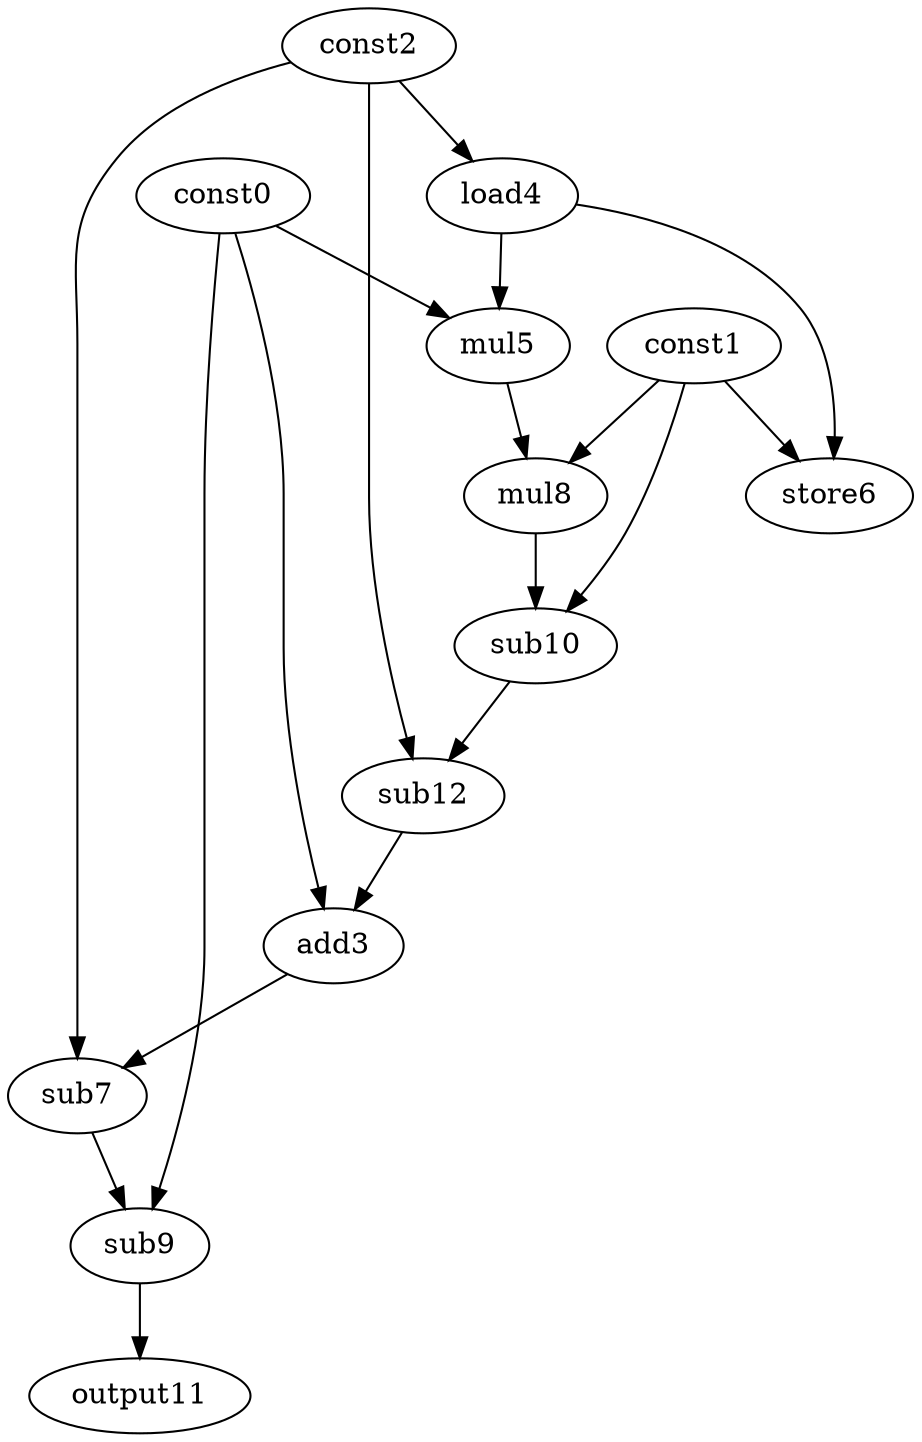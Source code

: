 digraph G { 
const0[opcode=const]; 
const1[opcode=const]; 
const2[opcode=const]; 
add3[opcode=add]; 
load4[opcode=load]; 
mul5[opcode=mul]; 
store6[opcode=store]; 
sub7[opcode=sub]; 
mul8[opcode=mul]; 
sub9[opcode=sub]; 
sub10[opcode=sub]; 
output11[opcode=output]; 
sub12[opcode=sub]; 
const2->load4[operand=0];
const0->mul5[operand=0];
load4->mul5[operand=1];
const1->store6[operand=0];
load4->store6[operand=1];
const1->mul8[operand=0];
mul5->mul8[operand=1];
mul8->sub10[operand=0];
const1->sub10[operand=1];
sub10->sub12[operand=0];
const2->sub12[operand=1];
const0->add3[operand=0];
sub12->add3[operand=1];
const2->sub7[operand=0];
add3->sub7[operand=1];
const0->sub9[operand=0];
sub7->sub9[operand=1];
sub9->output11[operand=0];
}
